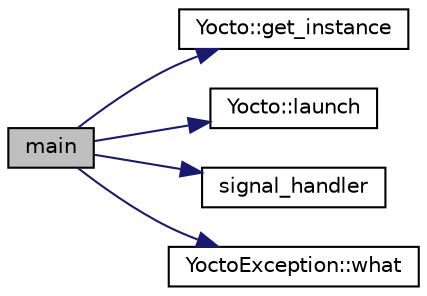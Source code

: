 digraph "main"
{
 // LATEX_PDF_SIZE
  edge [fontname="Helvetica",fontsize="10",labelfontname="Helvetica",labelfontsize="10"];
  node [fontname="Helvetica",fontsize="10",shape=record];
  rankdir="LR";
  Node1 [label="main",height=0.2,width=0.4,color="black", fillcolor="grey75", style="filled", fontcolor="black",tooltip=" "];
  Node1 -> Node2 [color="midnightblue",fontsize="10",style="solid",fontname="Helvetica"];
  Node2 [label="Yocto::get_instance",height=0.2,width=0.4,color="black", fillcolor="white", style="filled",URL="$class_yocto.html#a2ba441dc97368a1521b549f4b53c056d",tooltip=" "];
  Node1 -> Node3 [color="midnightblue",fontsize="10",style="solid",fontname="Helvetica"];
  Node3 [label="Yocto::launch",height=0.2,width=0.4,color="black", fillcolor="white", style="filled",URL="$class_yocto.html#a2f20b993d200a7653e3ef1d8e84935ef",tooltip="Launch Yocto."];
  Node1 -> Node4 [color="midnightblue",fontsize="10",style="solid",fontname="Helvetica"];
  Node4 [label="signal_handler",height=0.2,width=0.4,color="black", fillcolor="white", style="filled",URL="$main_8cpp.html#a39e098140cee5ae62a45b9f856992cd0",tooltip=" "];
  Node1 -> Node5 [color="midnightblue",fontsize="10",style="solid",fontname="Helvetica"];
  Node5 [label="YoctoException::what",height=0.2,width=0.4,color="black", fillcolor="white", style="filled",URL="$class_yocto_exception.html#a5d96333b854abb8e3ab5f3ec9b911e72",tooltip=" "];
}
